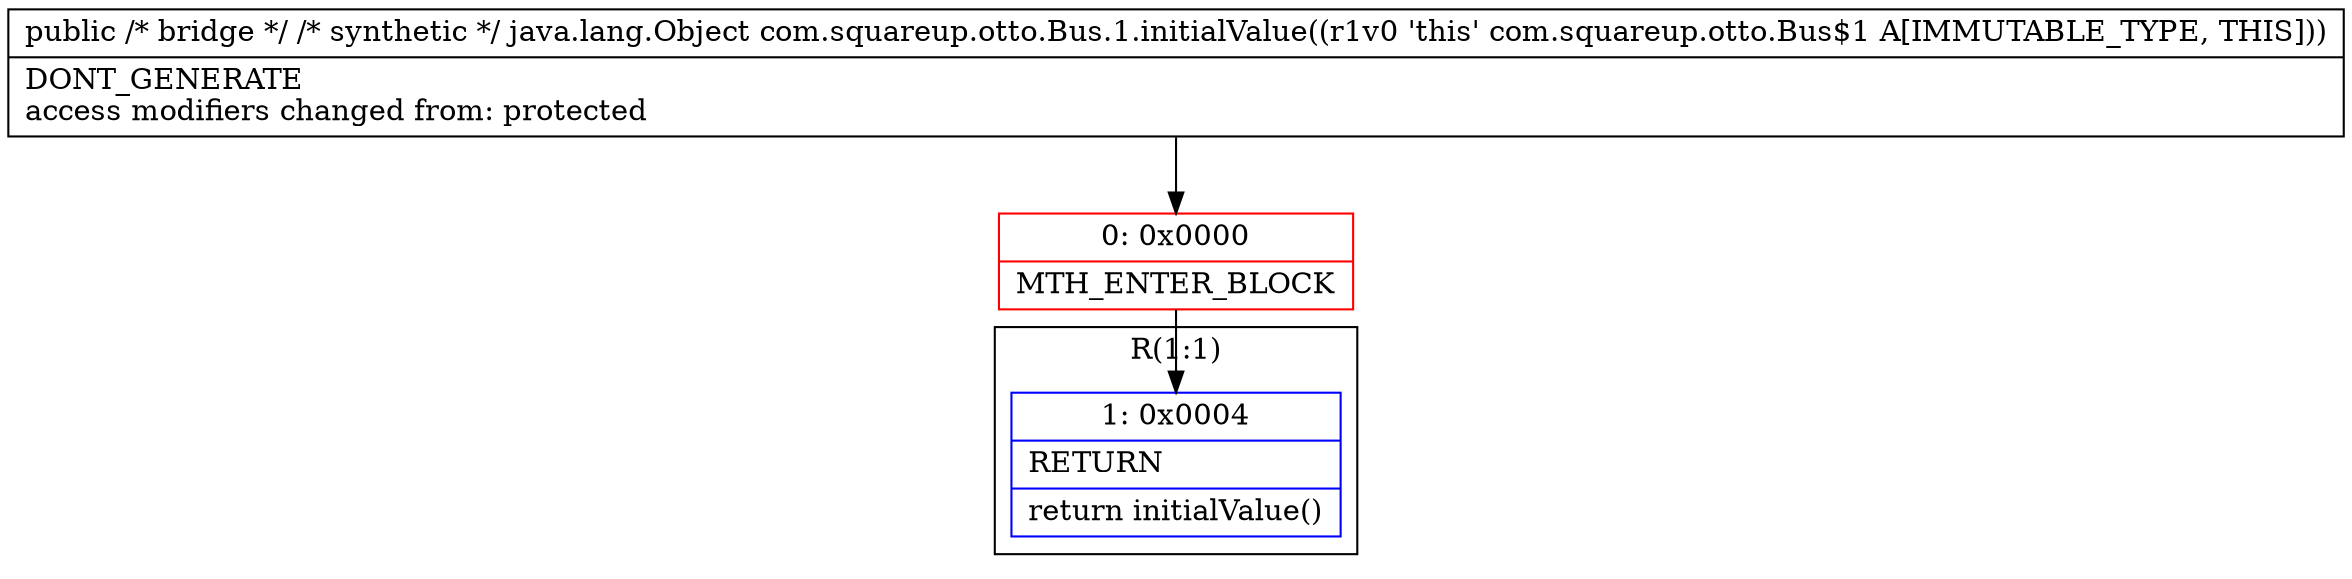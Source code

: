 digraph "CFG forcom.squareup.otto.Bus.1.initialValue()Ljava\/lang\/Object;" {
subgraph cluster_Region_1913191190 {
label = "R(1:1)";
node [shape=record,color=blue];
Node_1 [shape=record,label="{1\:\ 0x0004|RETURN\l|return initialValue()\l}"];
}
Node_0 [shape=record,color=red,label="{0\:\ 0x0000|MTH_ENTER_BLOCK\l}"];
MethodNode[shape=record,label="{public \/* bridge *\/ \/* synthetic *\/ java.lang.Object com.squareup.otto.Bus.1.initialValue((r1v0 'this' com.squareup.otto.Bus$1 A[IMMUTABLE_TYPE, THIS]))  | DONT_GENERATE\laccess modifiers changed from: protected\l}"];
MethodNode -> Node_0;
Node_0 -> Node_1;
}

